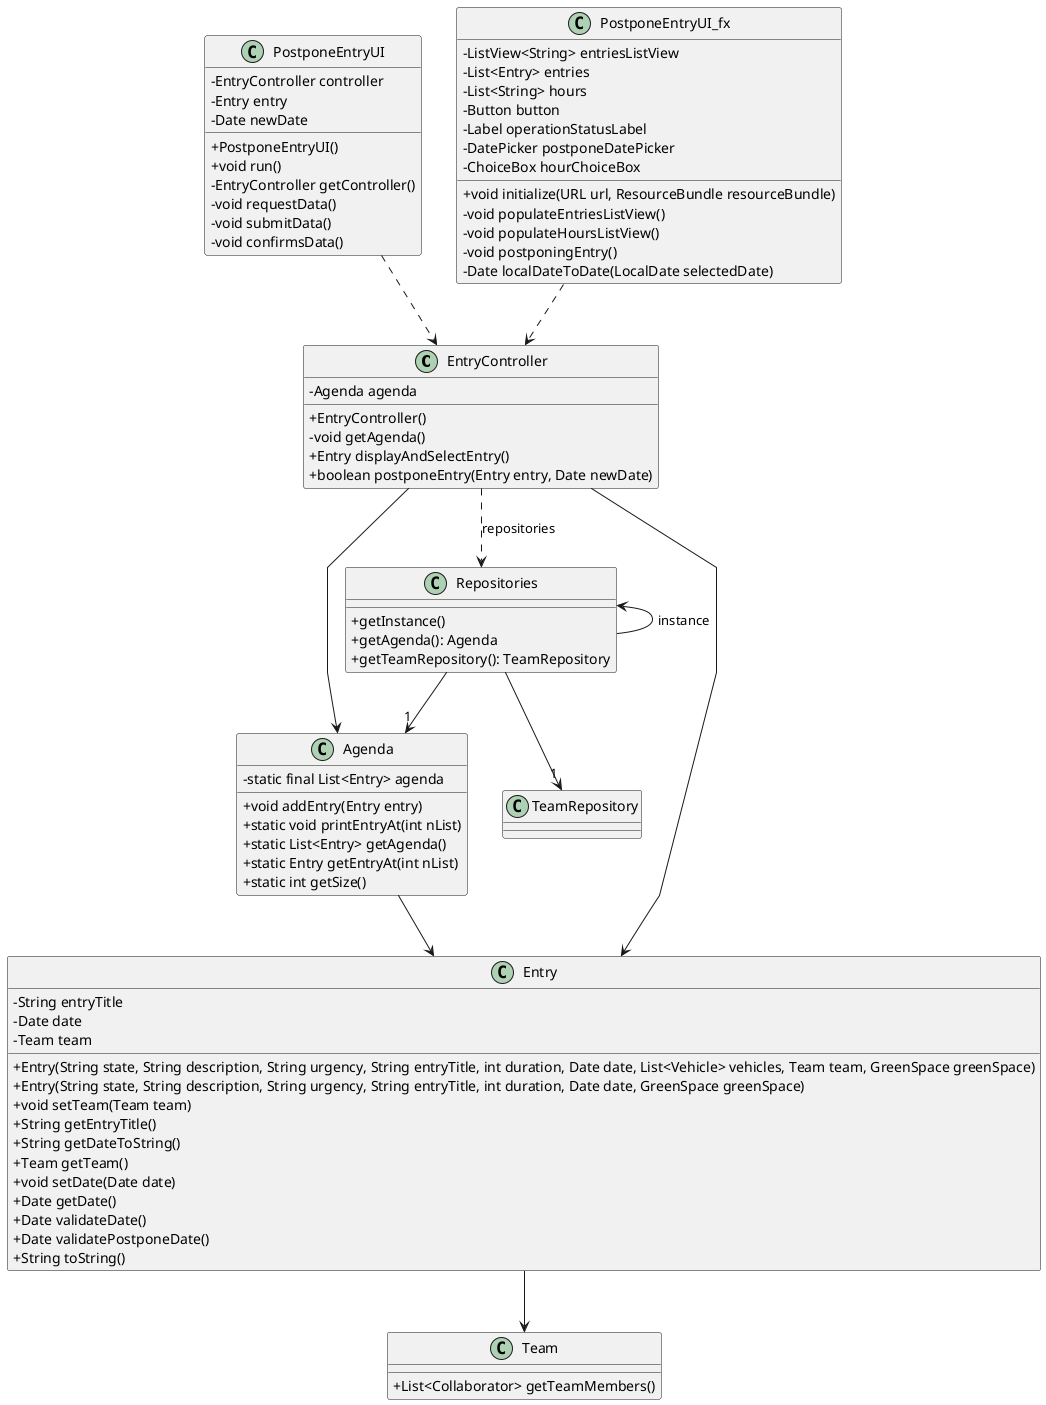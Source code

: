 @startuml
'skinparam monochrome true
skinparam packageStyle rectangle
skinparam shadowing false
skinparam linetype polyline
'skinparam linetype orto
skinparam classAttributeIconSize 0
'left to right direction

EntryController --> Agenda
EntryController ..> Repositories : repositories
EntryController --> Entry
Entry --> Team
PostponeEntryUI ..> EntryController
Repositories --> "1" Agenda
Repositories --> "1" TeamRepository
Repositories <-- Repositories : instance
PostponeEntryUI_fx ..> EntryController
Agenda --> Entry

class EntryController {
    -Agenda agenda
    +EntryController()
    -void getAgenda()
    +Entry displayAndSelectEntry()
    +boolean postponeEntry(Entry entry, Date newDate)
}

class Entry {
    -String entryTitle
    -Date date
    -Team team
    +Entry(String state, String description, String urgency, String entryTitle, int duration, Date date, List<Vehicle> vehicles, Team team, GreenSpace greenSpace)
    +Entry(String state, String description, String urgency, String entryTitle, int duration, Date date, GreenSpace greenSpace)
    +void setTeam(Team team)
    +String getEntryTitle()
    +String getDateToString()
    +Team getTeam()
    +void setDate(Date date)
    +Date getDate()
    +Date validateDate()
    +Date validatePostponeDate()
    +String toString()
}

class Team {
    +List<Collaborator> getTeamMembers()
}

class Agenda {
    -static final List<Entry> agenda
    +void addEntry(Entry entry)
    +static void printEntryAt(int nList)
    +static List<Entry> getAgenda()
    +static Entry getEntryAt(int nList)
    +static int getSize()
}

class PostponeEntryUI {
    -EntryController controller
    -Entry entry
    -Date newDate
    +PostponeEntryUI()
    +void run()
    -EntryController getController()
    -void requestData()
    -void submitData()
    -void confirmsData()
}

class PostponeEntryUI_fx {
    -ListView<String> entriesListView
    -List<Entry> entries
    -List<String> hours
    -Button button
    -Label operationStatusLabel
    -DatePicker postponeDatePicker
    -ChoiceBox hourChoiceBox
    +void initialize(URL url, ResourceBundle resourceBundle)
    -void populateEntriesListView()
    -void populateHoursListView()
    -void postponingEntry()
    -Date localDateToDate(LocalDate selectedDate)
}

class Repositories{
    +getInstance()
    + getAgenda(): Agenda
    + getTeamRepository(): TeamRepository
}
@enduml